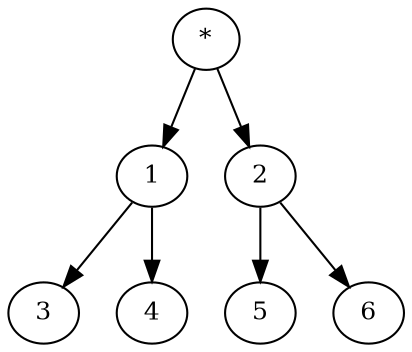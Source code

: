 digraph G {
  graph [splines=false overlap=false]
  node  [shape=ellipse, width=0.4, height=0.4, label="", fontsize=12]
  0 [style=filled, fillcolor="white", label="*"];
  1 [style=filled, fillcolor="white", label="1"];
  2 [style=filled, fillcolor="white", label="2"];
  3 [style=filled, fillcolor="white", label="3"];
  4 [style=filled, fillcolor="white", label="4"];
  5 [style=filled, fillcolor="white", label="5"];
  6 [style=filled, fillcolor="white", label="6"];

0 -> 1
0 -> 2
1 -> 3
1 -> 4
2 -> 5
2 -> 6

/*
  label = "Label text\n";  fontsize=14;
*/
}

